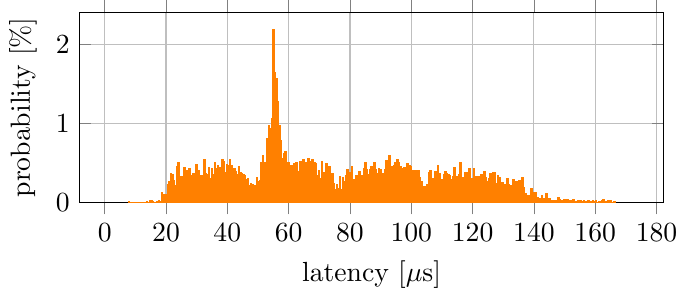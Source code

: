 \documentclass{standalone}
\usepackage{pgfplots}
\pgfplotsset{compat=newest}

\begin{document}
\begin{tikzpicture}
\begin{axis}[xlabel={latency [$\mu$s]}, ylabel={probability [\%]}, grid=both, ybar interval, ymin=0, xtick={}, scaled ticks=false, tick label style={/pgf/number format/fixed}, x tick label as interval=false, width=9cm, height=4cm ]
    \addplot[orange, fill=orange] coordinates {
        (7.666, 0.01)
        (8.158, 0)
        (8.649, 0)
        (9.141, 0)
        (9.632, 0)
        (10.124, 0)
        (10.615, 0)
        (11.107, 0)
        (11.598, 0)
        (12.09, 0)
        (12.581, 0)
        (13.073, 0)
        (13.564, 0.01)
        (14.056, 0)
        (14.547, 0.02)
        (15.039, 0.03)
        (15.53, 0.01)
        (16.022, 0)
        (16.513, 0)
        (17.005, 0.01)
        (17.496, 0.03)
        (17.988, 0.01)
        (18.48, 0.12)
        (18.971, 0.1)
        (19.463, 0.07)
        (19.954, 0.1)
        (20.446, 0.23)
        (20.937, 0.26)
        (21.429, 0.37)
        (21.92, 0.36)
        (22.412, 0.28)
        (22.903, 0.21)
        (23.395, 0.45)
        (23.886, 0.5)
        (24.378, 0.27)
        (24.869, 0.33)
        (25.361, 0.32)
        (25.852, 0.44)
        (26.344, 0.41)
        (26.835, 0.32)
        (27.327, 0.43)
        (27.818, 0.33)
        (28.31, 0.34)
        (28.801, 0.37)
        (29.293, 0.33)
        (29.785, 0.48)
        (30.276, 0.41)
        (30.768, 0.34)
        (31.259, 0.34)
        (31.751, 0.31)
        (32.242, 0.54)
        (32.734, 0.37)
        (33.225, 0.35)
        (33.717, 0.44)
        (34.208, 0.3)
        (34.7, 0.43)
        (35.191, 0.36)
        (35.683, 0.51)
        (36.174, 0.43)
        (36.666, 0.47)
        (37.157, 0.44)
        (37.649, 0.41)
        (38.14, 0.54)
        (38.632, 0.52)
        (39.123, 0.38)
        (39.615, 0.48)
        (40.107, 0.47)
        (40.598, 0.55)
        (41.09, 0.47)
        (41.581, 0.39)
        (42.073, 0.43)
        (42.564, 0.39)
        (43.056, 0.35)
        (43.547, 0.45)
        (44.039, 0.38)
        (44.53, 0.37)
        (45.022, 0.36)
        (45.513, 0.34)
        (46.005, 0.29)
        (46.496, 0.3)
        (46.988, 0.21)
        (47.479, 0.24)
        (47.971, 0.23)
        (48.462, 0.22)
        (48.954, 0.22)
        (49.445, 0.31)
        (49.937, 0.27)
        (50.428, 0.28)
        (50.92, 0.51)
        (51.412, 0.6)
        (51.903, 0.51)
        (52.395, 0.48)
        (52.886, 0.81)
        (53.378, 0.97)
        (53.869, 0.94)
        (54.361, 1.061)
        (54.852, 2.191)
        (55.344, 1.651)
        (55.835, 1.571)
        (56.327, 1.281)
        (56.818, 0.98)
        (57.31, 0.78)
        (57.801, 0.56)
        (58.293, 0.62)
        (58.784, 0.64)
        (59.276, 0.45)
        (59.767, 0.5)
        (60.259, 0.46)
        (60.75, 0.47)
        (61.242, 0.47)
        (61.734, 0.49)
        (62.225, 0.5)
        (62.717, 0.39)
        (63.208, 0.38)
        (63.7, 0.52)
        (64.191, 0.44)
        (64.683, 0.54)
        (65.174, 0.47)
        (65.666, 0.51)
        (66.157, 0.56)
        (66.649, 0.52)
        (67.14, 0.5)
        (67.632, 0.55)
        (68.123, 0.5)
        (68.615, 0.49)
        (69.106, 0.34)
        (69.598, 0.4)
        (70.089, 0.3)
        (70.581, 0.52)
        (71.072, 0.38)
        (71.564, 0.37)
        (72.055, 0.49)
        (72.547, 0.2)
        (73.039, 0.46)
        (73.53, 0.34)
        (74.022, 0.37)
        (74.513, 0.24)
        (75.005, 0.17)
        (75.496, 0.23)
        (75.988, 0.18)
        (76.479, 0.33)
        (76.971, 0.17)
        (77.462, 0.31)
        (77.954, 0.26)
        (78.445, 0.34)
        (78.937, 0.42)
        (79.428, 0.38)
        (79.92, 0.38)
        (80.411, 0.45)
        (80.903, 0.29)
        (81.394, 0.27)
        (81.886, 0.34)
        (82.377, 0.34)
        (82.869, 0.39)
        (83.361, 0.33)
        (83.852, 0.34)
        (84.344, 0.43)
        (84.835, 0.5)
        (85.327, 0.42)
        (85.818, 0.36)
        (86.31, 0.42)
        (86.801, 0.46)
        (87.293, 0.4)
        (87.784, 0.5)
        (88.276, 0.42)
        (88.767, 0.37)
        (89.259, 0.43)
        (89.75, 0.42)
        (90.242, 0.32)
        (90.733, 0.37)
        (91.225, 0.42)
        (91.716, 0.53)
        (92.208, 0.37)
        (92.699, 0.59)
        (93.191, 0.46)
        (93.683, 0.46)
        (94.174, 0.47)
        (94.666, 0.51)
        (95.157, 0.55)
        (95.649, 0.51)
        (96.14, 0.46)
        (96.632, 0.43)
        (97.123, 0.42)
        (97.615, 0.44)
        (98.106, 0.4)
        (98.598, 0.49)
        (99.089, 0.47)
        (99.581, 0.45)
        (100.072, 0.37)
        (100.564, 0.4)
        (101.055, 0.4)
        (101.547, 0.39)
        (102.038, 0.41)
        (102.53, 0.31)
        (103.021, 0.27)
        (103.513, 0.16)
        (104.004, 0.2)
        (104.496, 0.12)
        (104.988, 0.23)
        (105.479, 0.38)
        (105.971, 0.4)
        (106.462, 0.22)
        (106.954, 0.3)
        (107.445, 0.39)
        (107.937, 0.39)
        (108.428, 0.47)
        (108.92, 0.37)
        (109.411, 0.27)
        (109.903, 0.29)
        (110.394, 0.35)
        (110.886, 0.39)
        (111.377, 0.37)
        (111.869, 0.36)
        (112.36, 0.34)
        (112.852, 0.29)
        (113.343, 0.33)
        (113.835, 0.44)
        (114.326, 0.31)
        (114.818, 0.33)
        (115.31, 0.36)
        (115.801, 0.5)
        (116.293, 0.32)
        (116.784, 0.31)
        (117.276, 0.38)
        (117.767, 0.38)
        (118.259, 0.31)
        (118.75, 0.43)
        (119.242, 0.29)
        (119.733, 0.3)
        (120.225, 0.43)
        (120.716, 0.33)
        (121.208, 0.26)
        (121.699, 0.33)
        (122.191, 0.32)
        (122.682, 0.35)
        (123.174, 0.32)
        (123.665, 0.39)
        (124.157, 0.32)
        (124.648, 0.27)
        (125.14, 0.3)
        (125.631, 0.37)
        (126.123, 0.32)
        (126.615, 0.38)
        (127.106, 0.38)
        (127.598, 0.24)
        (128.089, 0.34)
        (128.581, 0.31)
        (129.072, 0.25)
        (129.564, 0.25)
        (130.055, 0.23)
        (130.547, 0.22)
        (131.038, 0.3)
        (131.53, 0.23)
        (132.021, 0.21)
        (132.513, 0.21)
        (133.004, 0.29)
        (133.496, 0.27)
        (133.987, 0.25)
        (134.479, 0.26)
        (134.97, 0.28)
        (135.462, 0.22)
        (135.953, 0.31)
        (136.445, 0.19)
        (136.937, 0.11)
        (137.428, 0.09)
        (137.92, 0.09)
        (138.411, 0.06)
        (138.903, 0.18)
        (139.394, 0.11)
        (139.886, 0.12)
        (140.377, 0.12)
        (140.869, 0.06)
        (141.36, 0.04)
        (141.852, 0.05)
        (142.343, 0.09)
        (142.835, 0.05)
        (143.326, 0.03)
        (143.818, 0.11)
        (144.309, 0.03)
        (144.801, 0.05)
        (145.292, 0.01)
        (145.784, 0.03)
        (146.275, 0.03)
        (146.767, 0.02)
        (147.259, 0.03)
        (147.75, 0.06)
        (148.242, 0.04)
        (148.733, 0.03)
        (149.225, 0.02)
        (149.716, 0.04)
        (150.208, 0.04)
        (150.699, 0.04)
        (151.191, 0.03)
        (151.682, 0.02)
        (152.174, 0.01)
        (152.665, 0.04)
        (153.157, 0.01)
        (153.648, 0.01)
        (154.14, 0.03)
        (154.631, 0.02)
        (155.123, 0.02)
        (155.614, 0.01)
        (156.106, 0.03)
        (156.597, 0.01)
        (157.089, 0)
        (157.58, 0.02)
        (158.072, 0.01)
        (158.564, 0.01)
        (159.055, 0.03)
        (159.547, 0.01)
        (160.038, 0.03)
        (160.53, 0)
        (161.021, 0.01)
        (161.513, 0.01)
        (162.004, 0.03)
        (162.496, 0.04)
        (162.987, 0)
        (163.479, 0.01)
        (163.97, 0.02)
        (164.462, 0.03)
        (164.953, 0.02)
        (165.445, 0)
        (165.936, 0.01)
        (166.428, 0)
    };
\end{axis}
\end{tikzpicture}
\end{document}
